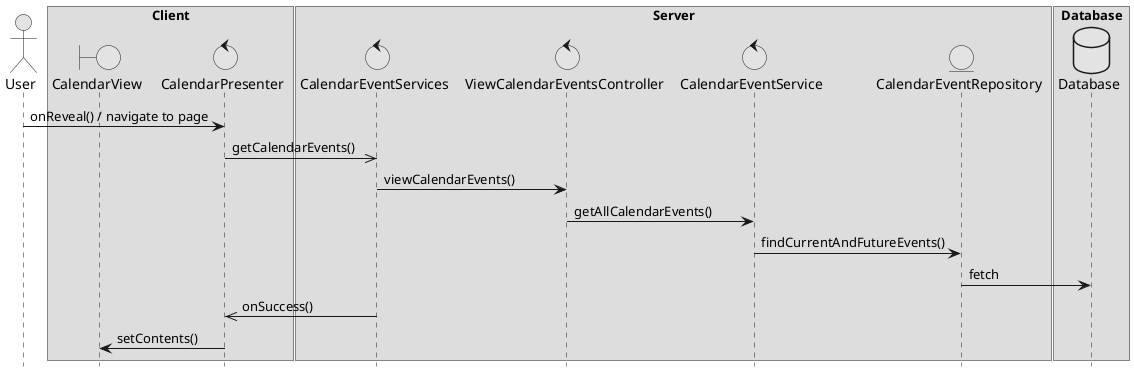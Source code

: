 @startuml  design1

skinparam monochrome true
skinparam shadowing false
hide footbox

actor User
boundary CalendarView
control CalendarPresenter
control CalendarEventServices
control ViewCalendarEventsController
control CalendarEventService
entity CalendarEventRepository
database Database 

box "Client"
participant CalendarView
participant CalendarPresenter 
end box

box "Server"
participant CalendarEventServices
participant ViewCalendarEventsController
participant CalendarEventService
participant CalendarEventRepository
end box

box "Database"
participant Database
end box

User -> CalendarPresenter : onReveal() / navigate to page 
CalendarPresenter ->> CalendarEventServices : getCalendarEvents()
CalendarEventServices -> ViewCalendarEventsController : viewCalendarEvents()
ViewCalendarEventsController -> CalendarEventService : getAllCalendarEvents()
CalendarEventService -> CalendarEventRepository : findCurrentAndFutureEvents()
CalendarEventRepository -> Database : fetch
CalendarEventServices ->> CalendarPresenter : onSuccess() 
CalendarPresenter -> CalendarView : setContents()

@enduml